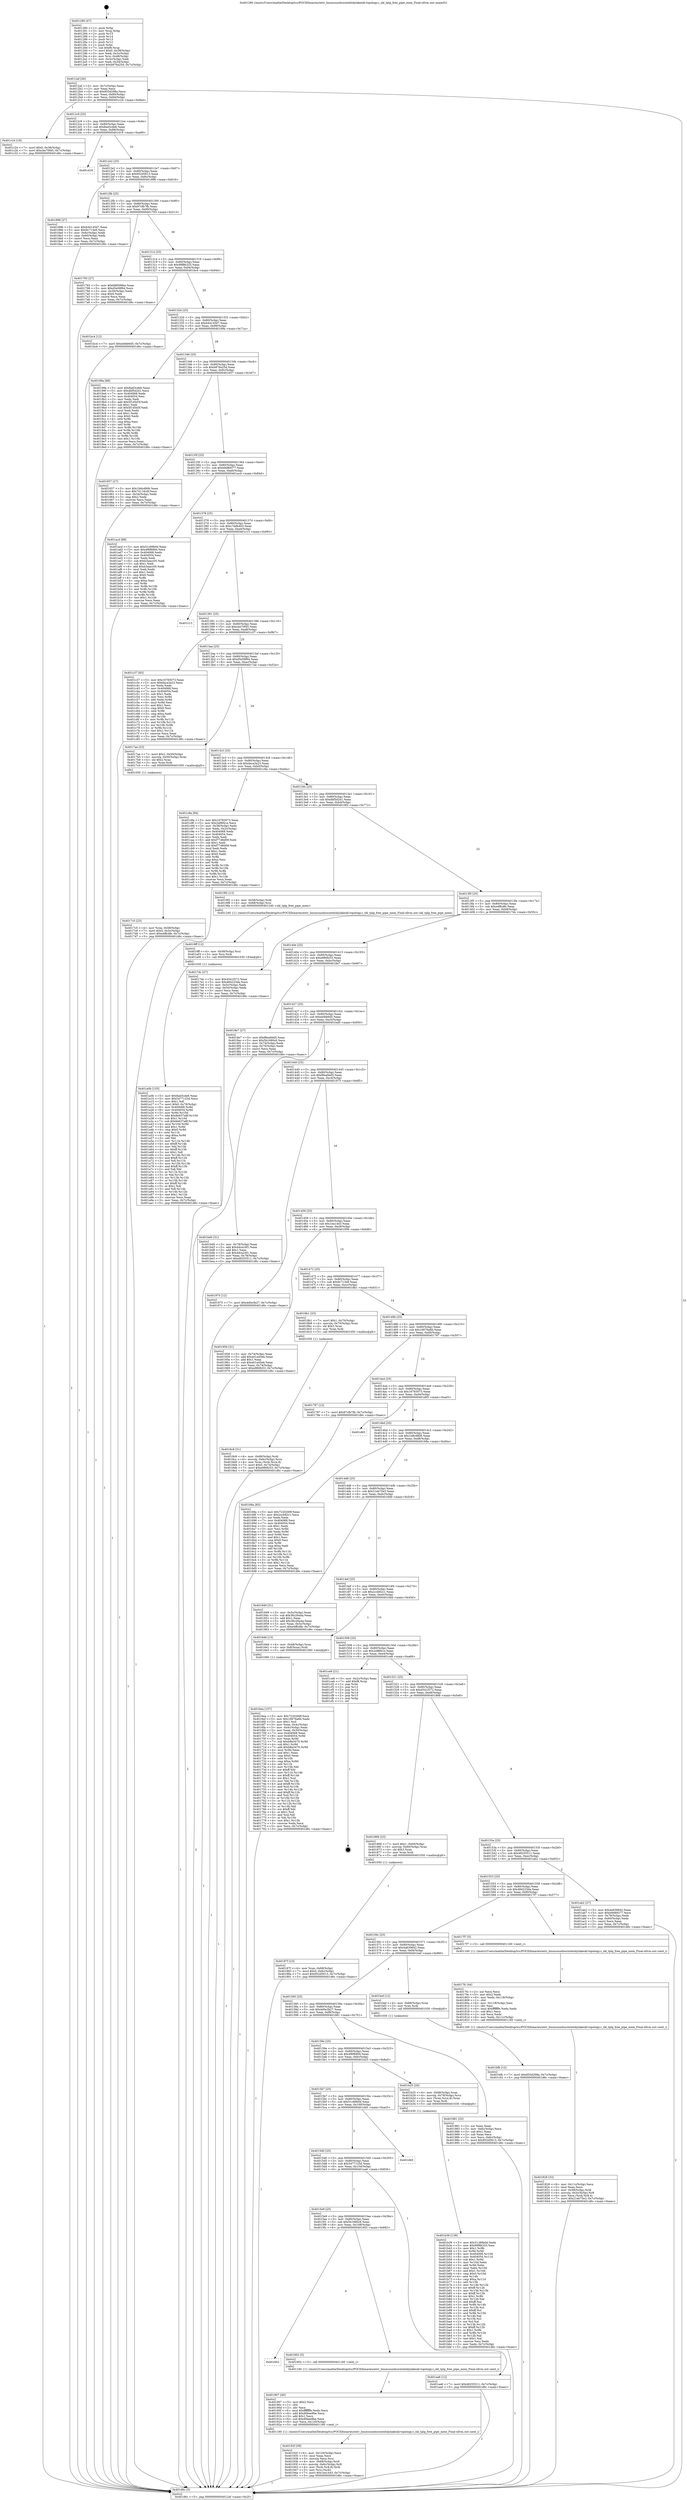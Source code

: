digraph "0x401280" {
  label = "0x401280 (/mnt/c/Users/mathe/Desktop/tcc/POCII/binaries/extr_linuxsoundsocintelskylakeskl-topology.c_skl_tplg_free_pipe_mem_Final-ollvm.out::main(0))"
  labelloc = "t"
  node[shape=record]

  Entry [label="",width=0.3,height=0.3,shape=circle,fillcolor=black,style=filled]
  "0x4012af" [label="{
     0x4012af [26]\l
     | [instrs]\l
     &nbsp;&nbsp;0x4012af \<+3\>: mov -0x7c(%rbp),%eax\l
     &nbsp;&nbsp;0x4012b2 \<+2\>: mov %eax,%ecx\l
     &nbsp;&nbsp;0x4012b4 \<+6\>: sub $0x855d298a,%ecx\l
     &nbsp;&nbsp;0x4012ba \<+3\>: mov %eax,-0x80(%rbp)\l
     &nbsp;&nbsp;0x4012bd \<+6\>: mov %ecx,-0x84(%rbp)\l
     &nbsp;&nbsp;0x4012c3 \<+6\>: je 0000000000401c24 \<main+0x9a4\>\l
  }"]
  "0x401c24" [label="{
     0x401c24 [19]\l
     | [instrs]\l
     &nbsp;&nbsp;0x401c24 \<+7\>: movl $0x0,-0x38(%rbp)\l
     &nbsp;&nbsp;0x401c2b \<+7\>: movl $0xcba70f45,-0x7c(%rbp)\l
     &nbsp;&nbsp;0x401c32 \<+5\>: jmp 0000000000401d6c \<main+0xaec\>\l
  }"]
  "0x4012c9" [label="{
     0x4012c9 [25]\l
     | [instrs]\l
     &nbsp;&nbsp;0x4012c9 \<+5\>: jmp 00000000004012ce \<main+0x4e\>\l
     &nbsp;&nbsp;0x4012ce \<+3\>: mov -0x80(%rbp),%eax\l
     &nbsp;&nbsp;0x4012d1 \<+5\>: sub $0x8ad3cde6,%eax\l
     &nbsp;&nbsp;0x4012d6 \<+6\>: mov %eax,-0x88(%rbp)\l
     &nbsp;&nbsp;0x4012dc \<+6\>: je 0000000000401d19 \<main+0xa99\>\l
  }"]
  Exit [label="",width=0.3,height=0.3,shape=circle,fillcolor=black,style=filled,peripheries=2]
  "0x401d19" [label="{
     0x401d19\l
  }", style=dashed]
  "0x4012e2" [label="{
     0x4012e2 [25]\l
     | [instrs]\l
     &nbsp;&nbsp;0x4012e2 \<+5\>: jmp 00000000004012e7 \<main+0x67\>\l
     &nbsp;&nbsp;0x4012e7 \<+3\>: mov -0x80(%rbp),%eax\l
     &nbsp;&nbsp;0x4012ea \<+5\>: sub $0x952d5613,%eax\l
     &nbsp;&nbsp;0x4012ef \<+6\>: mov %eax,-0x8c(%rbp)\l
     &nbsp;&nbsp;0x4012f5 \<+6\>: je 0000000000401896 \<main+0x616\>\l
  }"]
  "0x401bfb" [label="{
     0x401bfb [12]\l
     | [instrs]\l
     &nbsp;&nbsp;0x401bfb \<+7\>: movl $0x855d298a,-0x7c(%rbp)\l
     &nbsp;&nbsp;0x401c02 \<+5\>: jmp 0000000000401d6c \<main+0xaec\>\l
  }"]
  "0x401896" [label="{
     0x401896 [27]\l
     | [instrs]\l
     &nbsp;&nbsp;0x401896 \<+5\>: mov $0xb44145d7,%eax\l
     &nbsp;&nbsp;0x40189b \<+5\>: mov $0x9c713e9,%ecx\l
     &nbsp;&nbsp;0x4018a0 \<+3\>: mov -0x6c(%rbp),%edx\l
     &nbsp;&nbsp;0x4018a3 \<+3\>: cmp -0x60(%rbp),%edx\l
     &nbsp;&nbsp;0x4018a6 \<+3\>: cmovl %ecx,%eax\l
     &nbsp;&nbsp;0x4018a9 \<+3\>: mov %eax,-0x7c(%rbp)\l
     &nbsp;&nbsp;0x4018ac \<+5\>: jmp 0000000000401d6c \<main+0xaec\>\l
  }"]
  "0x4012fb" [label="{
     0x4012fb [25]\l
     | [instrs]\l
     &nbsp;&nbsp;0x4012fb \<+5\>: jmp 0000000000401300 \<main+0x80\>\l
     &nbsp;&nbsp;0x401300 \<+3\>: mov -0x80(%rbp),%eax\l
     &nbsp;&nbsp;0x401303 \<+5\>: sub $0x97cfb7fb,%eax\l
     &nbsp;&nbsp;0x401308 \<+6\>: mov %eax,-0x90(%rbp)\l
     &nbsp;&nbsp;0x40130e \<+6\>: je 0000000000401793 \<main+0x513\>\l
  }"]
  "0x401b39" [label="{
     0x401b39 [139]\l
     | [instrs]\l
     &nbsp;&nbsp;0x401b39 \<+5\>: mov $0x51c89b0d,%edx\l
     &nbsp;&nbsp;0x401b3e \<+5\>: mov $0x99f8b325,%esi\l
     &nbsp;&nbsp;0x401b43 \<+3\>: mov $0x1,%r8b\l
     &nbsp;&nbsp;0x401b46 \<+3\>: xor %r9d,%r9d\l
     &nbsp;&nbsp;0x401b49 \<+8\>: mov 0x404068,%r10d\l
     &nbsp;&nbsp;0x401b51 \<+8\>: mov 0x404054,%r11d\l
     &nbsp;&nbsp;0x401b59 \<+4\>: sub $0x1,%r9d\l
     &nbsp;&nbsp;0x401b5d \<+3\>: mov %r10d,%ebx\l
     &nbsp;&nbsp;0x401b60 \<+3\>: add %r9d,%ebx\l
     &nbsp;&nbsp;0x401b63 \<+4\>: imul %ebx,%r10d\l
     &nbsp;&nbsp;0x401b67 \<+4\>: and $0x1,%r10d\l
     &nbsp;&nbsp;0x401b6b \<+4\>: cmp $0x0,%r10d\l
     &nbsp;&nbsp;0x401b6f \<+4\>: sete %r14b\l
     &nbsp;&nbsp;0x401b73 \<+4\>: cmp $0xa,%r11d\l
     &nbsp;&nbsp;0x401b77 \<+4\>: setl %r15b\l
     &nbsp;&nbsp;0x401b7b \<+3\>: mov %r14b,%r12b\l
     &nbsp;&nbsp;0x401b7e \<+4\>: xor $0xff,%r12b\l
     &nbsp;&nbsp;0x401b82 \<+3\>: mov %r15b,%r13b\l
     &nbsp;&nbsp;0x401b85 \<+4\>: xor $0xff,%r13b\l
     &nbsp;&nbsp;0x401b89 \<+4\>: xor $0x1,%r8b\l
     &nbsp;&nbsp;0x401b8d \<+3\>: mov %r12b,%al\l
     &nbsp;&nbsp;0x401b90 \<+2\>: and $0xff,%al\l
     &nbsp;&nbsp;0x401b92 \<+3\>: and %r8b,%r14b\l
     &nbsp;&nbsp;0x401b95 \<+3\>: mov %r13b,%cl\l
     &nbsp;&nbsp;0x401b98 \<+3\>: and $0xff,%cl\l
     &nbsp;&nbsp;0x401b9b \<+3\>: and %r8b,%r15b\l
     &nbsp;&nbsp;0x401b9e \<+3\>: or %r14b,%al\l
     &nbsp;&nbsp;0x401ba1 \<+3\>: or %r15b,%cl\l
     &nbsp;&nbsp;0x401ba4 \<+2\>: xor %cl,%al\l
     &nbsp;&nbsp;0x401ba6 \<+3\>: or %r13b,%r12b\l
     &nbsp;&nbsp;0x401ba9 \<+4\>: xor $0xff,%r12b\l
     &nbsp;&nbsp;0x401bad \<+4\>: or $0x1,%r8b\l
     &nbsp;&nbsp;0x401bb1 \<+3\>: and %r8b,%r12b\l
     &nbsp;&nbsp;0x401bb4 \<+3\>: or %r12b,%al\l
     &nbsp;&nbsp;0x401bb7 \<+2\>: test $0x1,%al\l
     &nbsp;&nbsp;0x401bb9 \<+3\>: cmovne %esi,%edx\l
     &nbsp;&nbsp;0x401bbc \<+3\>: mov %edx,-0x7c(%rbp)\l
     &nbsp;&nbsp;0x401bbf \<+5\>: jmp 0000000000401d6c \<main+0xaec\>\l
  }"]
  "0x401793" [label="{
     0x401793 [27]\l
     | [instrs]\l
     &nbsp;&nbsp;0x401793 \<+5\>: mov $0x688599be,%eax\l
     &nbsp;&nbsp;0x401798 \<+5\>: mov $0xd5e58f64,%ecx\l
     &nbsp;&nbsp;0x40179d \<+3\>: mov -0x30(%rbp),%edx\l
     &nbsp;&nbsp;0x4017a0 \<+3\>: cmp $0x0,%edx\l
     &nbsp;&nbsp;0x4017a3 \<+3\>: cmove %ecx,%eax\l
     &nbsp;&nbsp;0x4017a6 \<+3\>: mov %eax,-0x7c(%rbp)\l
     &nbsp;&nbsp;0x4017a9 \<+5\>: jmp 0000000000401d6c \<main+0xaec\>\l
  }"]
  "0x401314" [label="{
     0x401314 [25]\l
     | [instrs]\l
     &nbsp;&nbsp;0x401314 \<+5\>: jmp 0000000000401319 \<main+0x99\>\l
     &nbsp;&nbsp;0x401319 \<+3\>: mov -0x80(%rbp),%eax\l
     &nbsp;&nbsp;0x40131c \<+5\>: sub $0x99f8b325,%eax\l
     &nbsp;&nbsp;0x401321 \<+6\>: mov %eax,-0x94(%rbp)\l
     &nbsp;&nbsp;0x401327 \<+6\>: je 0000000000401bc4 \<main+0x944\>\l
  }"]
  "0x401a0b" [label="{
     0x401a0b [155]\l
     | [instrs]\l
     &nbsp;&nbsp;0x401a0b \<+5\>: mov $0x8ad3cde6,%eax\l
     &nbsp;&nbsp;0x401a10 \<+5\>: mov $0x5477125d,%ecx\l
     &nbsp;&nbsp;0x401a15 \<+2\>: mov $0x1,%dl\l
     &nbsp;&nbsp;0x401a17 \<+7\>: movl $0x0,-0x78(%rbp)\l
     &nbsp;&nbsp;0x401a1e \<+8\>: mov 0x404068,%r8d\l
     &nbsp;&nbsp;0x401a26 \<+8\>: mov 0x404054,%r9d\l
     &nbsp;&nbsp;0x401a2e \<+3\>: mov %r8d,%r10d\l
     &nbsp;&nbsp;0x401a31 \<+7\>: add $0x8e637a8f,%r10d\l
     &nbsp;&nbsp;0x401a38 \<+4\>: sub $0x1,%r10d\l
     &nbsp;&nbsp;0x401a3c \<+7\>: sub $0x8e637a8f,%r10d\l
     &nbsp;&nbsp;0x401a43 \<+4\>: imul %r10d,%r8d\l
     &nbsp;&nbsp;0x401a47 \<+4\>: and $0x1,%r8d\l
     &nbsp;&nbsp;0x401a4b \<+4\>: cmp $0x0,%r8d\l
     &nbsp;&nbsp;0x401a4f \<+4\>: sete %r11b\l
     &nbsp;&nbsp;0x401a53 \<+4\>: cmp $0xa,%r9d\l
     &nbsp;&nbsp;0x401a57 \<+3\>: setl %bl\l
     &nbsp;&nbsp;0x401a5a \<+3\>: mov %r11b,%r14b\l
     &nbsp;&nbsp;0x401a5d \<+4\>: xor $0xff,%r14b\l
     &nbsp;&nbsp;0x401a61 \<+3\>: mov %bl,%r15b\l
     &nbsp;&nbsp;0x401a64 \<+4\>: xor $0xff,%r15b\l
     &nbsp;&nbsp;0x401a68 \<+3\>: xor $0x1,%dl\l
     &nbsp;&nbsp;0x401a6b \<+3\>: mov %r14b,%r12b\l
     &nbsp;&nbsp;0x401a6e \<+4\>: and $0xff,%r12b\l
     &nbsp;&nbsp;0x401a72 \<+3\>: and %dl,%r11b\l
     &nbsp;&nbsp;0x401a75 \<+3\>: mov %r15b,%r13b\l
     &nbsp;&nbsp;0x401a78 \<+4\>: and $0xff,%r13b\l
     &nbsp;&nbsp;0x401a7c \<+2\>: and %dl,%bl\l
     &nbsp;&nbsp;0x401a7e \<+3\>: or %r11b,%r12b\l
     &nbsp;&nbsp;0x401a81 \<+3\>: or %bl,%r13b\l
     &nbsp;&nbsp;0x401a84 \<+3\>: xor %r13b,%r12b\l
     &nbsp;&nbsp;0x401a87 \<+3\>: or %r15b,%r14b\l
     &nbsp;&nbsp;0x401a8a \<+4\>: xor $0xff,%r14b\l
     &nbsp;&nbsp;0x401a8e \<+3\>: or $0x1,%dl\l
     &nbsp;&nbsp;0x401a91 \<+3\>: and %dl,%r14b\l
     &nbsp;&nbsp;0x401a94 \<+3\>: or %r14b,%r12b\l
     &nbsp;&nbsp;0x401a97 \<+4\>: test $0x1,%r12b\l
     &nbsp;&nbsp;0x401a9b \<+3\>: cmovne %ecx,%eax\l
     &nbsp;&nbsp;0x401a9e \<+3\>: mov %eax,-0x7c(%rbp)\l
     &nbsp;&nbsp;0x401aa1 \<+5\>: jmp 0000000000401d6c \<main+0xaec\>\l
  }"]
  "0x401bc4" [label="{
     0x401bc4 [12]\l
     | [instrs]\l
     &nbsp;&nbsp;0x401bc4 \<+7\>: movl $0xed4fe6d5,-0x7c(%rbp)\l
     &nbsp;&nbsp;0x401bcb \<+5\>: jmp 0000000000401d6c \<main+0xaec\>\l
  }"]
  "0x40132d" [label="{
     0x40132d [25]\l
     | [instrs]\l
     &nbsp;&nbsp;0x40132d \<+5\>: jmp 0000000000401332 \<main+0xb2\>\l
     &nbsp;&nbsp;0x401332 \<+3\>: mov -0x80(%rbp),%eax\l
     &nbsp;&nbsp;0x401335 \<+5\>: sub $0xb44145d7,%eax\l
     &nbsp;&nbsp;0x40133a \<+6\>: mov %eax,-0x98(%rbp)\l
     &nbsp;&nbsp;0x401340 \<+6\>: je 000000000040199a \<main+0x71a\>\l
  }"]
  "0x4019ff" [label="{
     0x4019ff [12]\l
     | [instrs]\l
     &nbsp;&nbsp;0x4019ff \<+4\>: mov -0x58(%rbp),%rsi\l
     &nbsp;&nbsp;0x401a03 \<+3\>: mov %rsi,%rdi\l
     &nbsp;&nbsp;0x401a06 \<+5\>: call 0000000000401030 \<free@plt\>\l
     | [calls]\l
     &nbsp;&nbsp;0x401030 \{1\} (unknown)\l
  }"]
  "0x40199a" [label="{
     0x40199a [88]\l
     | [instrs]\l
     &nbsp;&nbsp;0x40199a \<+5\>: mov $0x8ad3cde6,%eax\l
     &nbsp;&nbsp;0x40199f \<+5\>: mov $0xdbf5d2d1,%ecx\l
     &nbsp;&nbsp;0x4019a4 \<+7\>: mov 0x404068,%edx\l
     &nbsp;&nbsp;0x4019ab \<+7\>: mov 0x404054,%esi\l
     &nbsp;&nbsp;0x4019b2 \<+2\>: mov %edx,%edi\l
     &nbsp;&nbsp;0x4019b4 \<+6\>: add $0x5f1d5d3f,%edi\l
     &nbsp;&nbsp;0x4019ba \<+3\>: sub $0x1,%edi\l
     &nbsp;&nbsp;0x4019bd \<+6\>: sub $0x5f1d5d3f,%edi\l
     &nbsp;&nbsp;0x4019c3 \<+3\>: imul %edi,%edx\l
     &nbsp;&nbsp;0x4019c6 \<+3\>: and $0x1,%edx\l
     &nbsp;&nbsp;0x4019c9 \<+3\>: cmp $0x0,%edx\l
     &nbsp;&nbsp;0x4019cc \<+4\>: sete %r8b\l
     &nbsp;&nbsp;0x4019d0 \<+3\>: cmp $0xa,%esi\l
     &nbsp;&nbsp;0x4019d3 \<+4\>: setl %r9b\l
     &nbsp;&nbsp;0x4019d7 \<+3\>: mov %r8b,%r10b\l
     &nbsp;&nbsp;0x4019da \<+3\>: and %r9b,%r10b\l
     &nbsp;&nbsp;0x4019dd \<+3\>: xor %r9b,%r8b\l
     &nbsp;&nbsp;0x4019e0 \<+3\>: or %r8b,%r10b\l
     &nbsp;&nbsp;0x4019e3 \<+4\>: test $0x1,%r10b\l
     &nbsp;&nbsp;0x4019e7 \<+3\>: cmovne %ecx,%eax\l
     &nbsp;&nbsp;0x4019ea \<+3\>: mov %eax,-0x7c(%rbp)\l
     &nbsp;&nbsp;0x4019ed \<+5\>: jmp 0000000000401d6c \<main+0xaec\>\l
  }"]
  "0x401346" [label="{
     0x401346 [25]\l
     | [instrs]\l
     &nbsp;&nbsp;0x401346 \<+5\>: jmp 000000000040134b \<main+0xcb\>\l
     &nbsp;&nbsp;0x40134b \<+3\>: mov -0x80(%rbp),%eax\l
     &nbsp;&nbsp;0x40134e \<+5\>: sub $0xb876a25d,%eax\l
     &nbsp;&nbsp;0x401353 \<+6\>: mov %eax,-0x9c(%rbp)\l
     &nbsp;&nbsp;0x401359 \<+6\>: je 0000000000401657 \<main+0x3d7\>\l
  }"]
  "0x40192f" [label="{
     0x40192f [39]\l
     | [instrs]\l
     &nbsp;&nbsp;0x40192f \<+6\>: mov -0x120(%rbp),%ecx\l
     &nbsp;&nbsp;0x401935 \<+3\>: imul %eax,%ecx\l
     &nbsp;&nbsp;0x401938 \<+3\>: movslq %ecx,%rsi\l
     &nbsp;&nbsp;0x40193b \<+4\>: mov -0x68(%rbp),%rdi\l
     &nbsp;&nbsp;0x40193f \<+4\>: movslq -0x6c(%rbp),%r8\l
     &nbsp;&nbsp;0x401943 \<+4\>: mov (%rdi,%r8,8),%rdi\l
     &nbsp;&nbsp;0x401947 \<+3\>: mov %rsi,(%rdi)\l
     &nbsp;&nbsp;0x40194a \<+7\>: movl $0x1ea1443,-0x7c(%rbp)\l
     &nbsp;&nbsp;0x401951 \<+5\>: jmp 0000000000401d6c \<main+0xaec\>\l
  }"]
  "0x401657" [label="{
     0x401657 [27]\l
     | [instrs]\l
     &nbsp;&nbsp;0x401657 \<+5\>: mov $0x1b8cd806,%eax\l
     &nbsp;&nbsp;0x40165c \<+5\>: mov $0x74116c0f,%ecx\l
     &nbsp;&nbsp;0x401661 \<+3\>: mov -0x34(%rbp),%edx\l
     &nbsp;&nbsp;0x401664 \<+3\>: cmp $0x2,%edx\l
     &nbsp;&nbsp;0x401667 \<+3\>: cmovne %ecx,%eax\l
     &nbsp;&nbsp;0x40166a \<+3\>: mov %eax,-0x7c(%rbp)\l
     &nbsp;&nbsp;0x40166d \<+5\>: jmp 0000000000401d6c \<main+0xaec\>\l
  }"]
  "0x40135f" [label="{
     0x40135f [25]\l
     | [instrs]\l
     &nbsp;&nbsp;0x40135f \<+5\>: jmp 0000000000401364 \<main+0xe4\>\l
     &nbsp;&nbsp;0x401364 \<+3\>: mov -0x80(%rbp),%eax\l
     &nbsp;&nbsp;0x401367 \<+5\>: sub $0xb9d89377,%eax\l
     &nbsp;&nbsp;0x40136c \<+6\>: mov %eax,-0xa0(%rbp)\l
     &nbsp;&nbsp;0x401372 \<+6\>: je 0000000000401acd \<main+0x84d\>\l
  }"]
  "0x401d6c" [label="{
     0x401d6c [5]\l
     | [instrs]\l
     &nbsp;&nbsp;0x401d6c \<+5\>: jmp 00000000004012af \<main+0x2f\>\l
  }"]
  "0x401280" [label="{
     0x401280 [47]\l
     | [instrs]\l
     &nbsp;&nbsp;0x401280 \<+1\>: push %rbp\l
     &nbsp;&nbsp;0x401281 \<+3\>: mov %rsp,%rbp\l
     &nbsp;&nbsp;0x401284 \<+2\>: push %r15\l
     &nbsp;&nbsp;0x401286 \<+2\>: push %r14\l
     &nbsp;&nbsp;0x401288 \<+2\>: push %r13\l
     &nbsp;&nbsp;0x40128a \<+2\>: push %r12\l
     &nbsp;&nbsp;0x40128c \<+1\>: push %rbx\l
     &nbsp;&nbsp;0x40128d \<+7\>: sub $0xf8,%rsp\l
     &nbsp;&nbsp;0x401294 \<+7\>: movl $0x0,-0x38(%rbp)\l
     &nbsp;&nbsp;0x40129b \<+3\>: mov %edi,-0x3c(%rbp)\l
     &nbsp;&nbsp;0x40129e \<+4\>: mov %rsi,-0x48(%rbp)\l
     &nbsp;&nbsp;0x4012a2 \<+3\>: mov -0x3c(%rbp),%edi\l
     &nbsp;&nbsp;0x4012a5 \<+3\>: mov %edi,-0x34(%rbp)\l
     &nbsp;&nbsp;0x4012a8 \<+7\>: movl $0xb876a25d,-0x7c(%rbp)\l
  }"]
  "0x401907" [label="{
     0x401907 [40]\l
     | [instrs]\l
     &nbsp;&nbsp;0x401907 \<+5\>: mov $0x2,%ecx\l
     &nbsp;&nbsp;0x40190c \<+1\>: cltd\l
     &nbsp;&nbsp;0x40190d \<+2\>: idiv %ecx\l
     &nbsp;&nbsp;0x40190f \<+6\>: imul $0xfffffffe,%edx,%ecx\l
     &nbsp;&nbsp;0x401915 \<+6\>: add $0xd0bee9be,%ecx\l
     &nbsp;&nbsp;0x40191b \<+3\>: add $0x1,%ecx\l
     &nbsp;&nbsp;0x40191e \<+6\>: sub $0xd0bee9be,%ecx\l
     &nbsp;&nbsp;0x401924 \<+6\>: mov %ecx,-0x120(%rbp)\l
     &nbsp;&nbsp;0x40192a \<+5\>: call 0000000000401160 \<next_i\>\l
     | [calls]\l
     &nbsp;&nbsp;0x401160 \{1\} (/mnt/c/Users/mathe/Desktop/tcc/POCII/binaries/extr_linuxsoundsocintelskylakeskl-topology.c_skl_tplg_free_pipe_mem_Final-ollvm.out::next_i)\l
  }"]
  "0x401acd" [label="{
     0x401acd [88]\l
     | [instrs]\l
     &nbsp;&nbsp;0x401acd \<+5\>: mov $0x51c89b0d,%eax\l
     &nbsp;&nbsp;0x401ad2 \<+5\>: mov $0x4f6f6894,%ecx\l
     &nbsp;&nbsp;0x401ad7 \<+7\>: mov 0x404068,%edx\l
     &nbsp;&nbsp;0x401ade \<+7\>: mov 0x404054,%esi\l
     &nbsp;&nbsp;0x401ae5 \<+2\>: mov %edx,%edi\l
     &nbsp;&nbsp;0x401ae7 \<+6\>: sub $0xb3aacc05,%edi\l
     &nbsp;&nbsp;0x401aed \<+3\>: sub $0x1,%edi\l
     &nbsp;&nbsp;0x401af0 \<+6\>: add $0xb3aacc05,%edi\l
     &nbsp;&nbsp;0x401af6 \<+3\>: imul %edi,%edx\l
     &nbsp;&nbsp;0x401af9 \<+3\>: and $0x1,%edx\l
     &nbsp;&nbsp;0x401afc \<+3\>: cmp $0x0,%edx\l
     &nbsp;&nbsp;0x401aff \<+4\>: sete %r8b\l
     &nbsp;&nbsp;0x401b03 \<+3\>: cmp $0xa,%esi\l
     &nbsp;&nbsp;0x401b06 \<+4\>: setl %r9b\l
     &nbsp;&nbsp;0x401b0a \<+3\>: mov %r8b,%r10b\l
     &nbsp;&nbsp;0x401b0d \<+3\>: and %r9b,%r10b\l
     &nbsp;&nbsp;0x401b10 \<+3\>: xor %r9b,%r8b\l
     &nbsp;&nbsp;0x401b13 \<+3\>: or %r8b,%r10b\l
     &nbsp;&nbsp;0x401b16 \<+4\>: test $0x1,%r10b\l
     &nbsp;&nbsp;0x401b1a \<+3\>: cmovne %ecx,%eax\l
     &nbsp;&nbsp;0x401b1d \<+3\>: mov %eax,-0x7c(%rbp)\l
     &nbsp;&nbsp;0x401b20 \<+5\>: jmp 0000000000401d6c \<main+0xaec\>\l
  }"]
  "0x401378" [label="{
     0x401378 [25]\l
     | [instrs]\l
     &nbsp;&nbsp;0x401378 \<+5\>: jmp 000000000040137d \<main+0xfd\>\l
     &nbsp;&nbsp;0x40137d \<+3\>: mov -0x80(%rbp),%eax\l
     &nbsp;&nbsp;0x401380 \<+5\>: sub $0xc7ddb403,%eax\l
     &nbsp;&nbsp;0x401385 \<+6\>: mov %eax,-0xa4(%rbp)\l
     &nbsp;&nbsp;0x40138b \<+6\>: je 0000000000401c13 \<main+0x993\>\l
  }"]
  "0x401602" [label="{
     0x401602\l
  }", style=dashed]
  "0x401c13" [label="{
     0x401c13\l
  }", style=dashed]
  "0x401391" [label="{
     0x401391 [25]\l
     | [instrs]\l
     &nbsp;&nbsp;0x401391 \<+5\>: jmp 0000000000401396 \<main+0x116\>\l
     &nbsp;&nbsp;0x401396 \<+3\>: mov -0x80(%rbp),%eax\l
     &nbsp;&nbsp;0x401399 \<+5\>: sub $0xcba70f45,%eax\l
     &nbsp;&nbsp;0x40139e \<+6\>: mov %eax,-0xa8(%rbp)\l
     &nbsp;&nbsp;0x4013a4 \<+6\>: je 0000000000401c37 \<main+0x9b7\>\l
  }"]
  "0x401902" [label="{
     0x401902 [5]\l
     | [instrs]\l
     &nbsp;&nbsp;0x401902 \<+5\>: call 0000000000401160 \<next_i\>\l
     | [calls]\l
     &nbsp;&nbsp;0x401160 \{1\} (/mnt/c/Users/mathe/Desktop/tcc/POCII/binaries/extr_linuxsoundsocintelskylakeskl-topology.c_skl_tplg_free_pipe_mem_Final-ollvm.out::next_i)\l
  }"]
  "0x401c37" [label="{
     0x401c37 [83]\l
     | [instrs]\l
     &nbsp;&nbsp;0x401c37 \<+5\>: mov $0x16783073,%eax\l
     &nbsp;&nbsp;0x401c3c \<+5\>: mov $0xdaca3a23,%ecx\l
     &nbsp;&nbsp;0x401c41 \<+2\>: xor %edx,%edx\l
     &nbsp;&nbsp;0x401c43 \<+7\>: mov 0x404068,%esi\l
     &nbsp;&nbsp;0x401c4a \<+7\>: mov 0x404054,%edi\l
     &nbsp;&nbsp;0x401c51 \<+3\>: sub $0x1,%edx\l
     &nbsp;&nbsp;0x401c54 \<+3\>: mov %esi,%r8d\l
     &nbsp;&nbsp;0x401c57 \<+3\>: add %edx,%r8d\l
     &nbsp;&nbsp;0x401c5a \<+4\>: imul %r8d,%esi\l
     &nbsp;&nbsp;0x401c5e \<+3\>: and $0x1,%esi\l
     &nbsp;&nbsp;0x401c61 \<+3\>: cmp $0x0,%esi\l
     &nbsp;&nbsp;0x401c64 \<+4\>: sete %r9b\l
     &nbsp;&nbsp;0x401c68 \<+3\>: cmp $0xa,%edi\l
     &nbsp;&nbsp;0x401c6b \<+4\>: setl %r10b\l
     &nbsp;&nbsp;0x401c6f \<+3\>: mov %r9b,%r11b\l
     &nbsp;&nbsp;0x401c72 \<+3\>: and %r10b,%r11b\l
     &nbsp;&nbsp;0x401c75 \<+3\>: xor %r10b,%r9b\l
     &nbsp;&nbsp;0x401c78 \<+3\>: or %r9b,%r11b\l
     &nbsp;&nbsp;0x401c7b \<+4\>: test $0x1,%r11b\l
     &nbsp;&nbsp;0x401c7f \<+3\>: cmovne %ecx,%eax\l
     &nbsp;&nbsp;0x401c82 \<+3\>: mov %eax,-0x7c(%rbp)\l
     &nbsp;&nbsp;0x401c85 \<+5\>: jmp 0000000000401d6c \<main+0xaec\>\l
  }"]
  "0x4013aa" [label="{
     0x4013aa [25]\l
     | [instrs]\l
     &nbsp;&nbsp;0x4013aa \<+5\>: jmp 00000000004013af \<main+0x12f\>\l
     &nbsp;&nbsp;0x4013af \<+3\>: mov -0x80(%rbp),%eax\l
     &nbsp;&nbsp;0x4013b2 \<+5\>: sub $0xd5e58f64,%eax\l
     &nbsp;&nbsp;0x4013b7 \<+6\>: mov %eax,-0xac(%rbp)\l
     &nbsp;&nbsp;0x4013bd \<+6\>: je 00000000004017ae \<main+0x52e\>\l
  }"]
  "0x4015e9" [label="{
     0x4015e9 [25]\l
     | [instrs]\l
     &nbsp;&nbsp;0x4015e9 \<+5\>: jmp 00000000004015ee \<main+0x36e\>\l
     &nbsp;&nbsp;0x4015ee \<+3\>: mov -0x80(%rbp),%eax\l
     &nbsp;&nbsp;0x4015f1 \<+5\>: sub $0x5b1680c6,%eax\l
     &nbsp;&nbsp;0x4015f6 \<+6\>: mov %eax,-0x108(%rbp)\l
     &nbsp;&nbsp;0x4015fc \<+6\>: je 0000000000401902 \<main+0x682\>\l
  }"]
  "0x4017ae" [label="{
     0x4017ae [23]\l
     | [instrs]\l
     &nbsp;&nbsp;0x4017ae \<+7\>: movl $0x1,-0x50(%rbp)\l
     &nbsp;&nbsp;0x4017b5 \<+4\>: movslq -0x50(%rbp),%rax\l
     &nbsp;&nbsp;0x4017b9 \<+4\>: shl $0x2,%rax\l
     &nbsp;&nbsp;0x4017bd \<+3\>: mov %rax,%rdi\l
     &nbsp;&nbsp;0x4017c0 \<+5\>: call 0000000000401050 \<malloc@plt\>\l
     | [calls]\l
     &nbsp;&nbsp;0x401050 \{1\} (unknown)\l
  }"]
  "0x4013c3" [label="{
     0x4013c3 [25]\l
     | [instrs]\l
     &nbsp;&nbsp;0x4013c3 \<+5\>: jmp 00000000004013c8 \<main+0x148\>\l
     &nbsp;&nbsp;0x4013c8 \<+3\>: mov -0x80(%rbp),%eax\l
     &nbsp;&nbsp;0x4013cb \<+5\>: sub $0xdaca3a23,%eax\l
     &nbsp;&nbsp;0x4013d0 \<+6\>: mov %eax,-0xb0(%rbp)\l
     &nbsp;&nbsp;0x4013d6 \<+6\>: je 0000000000401c8a \<main+0xa0a\>\l
  }"]
  "0x401aa6" [label="{
     0x401aa6 [12]\l
     | [instrs]\l
     &nbsp;&nbsp;0x401aa6 \<+7\>: movl $0x48255511,-0x7c(%rbp)\l
     &nbsp;&nbsp;0x401aad \<+5\>: jmp 0000000000401d6c \<main+0xaec\>\l
  }"]
  "0x401c8a" [label="{
     0x401c8a [94]\l
     | [instrs]\l
     &nbsp;&nbsp;0x401c8a \<+5\>: mov $0x16783073,%eax\l
     &nbsp;&nbsp;0x401c8f \<+5\>: mov $0x2ef8f41e,%ecx\l
     &nbsp;&nbsp;0x401c94 \<+3\>: mov -0x38(%rbp),%edx\l
     &nbsp;&nbsp;0x401c97 \<+3\>: mov %edx,-0x2c(%rbp)\l
     &nbsp;&nbsp;0x401c9a \<+7\>: mov 0x404068,%edx\l
     &nbsp;&nbsp;0x401ca1 \<+7\>: mov 0x404054,%esi\l
     &nbsp;&nbsp;0x401ca8 \<+2\>: mov %edx,%edi\l
     &nbsp;&nbsp;0x401caa \<+6\>: add $0xf77d6d09,%edi\l
     &nbsp;&nbsp;0x401cb0 \<+3\>: sub $0x1,%edi\l
     &nbsp;&nbsp;0x401cb3 \<+6\>: sub $0xf77d6d09,%edi\l
     &nbsp;&nbsp;0x401cb9 \<+3\>: imul %edi,%edx\l
     &nbsp;&nbsp;0x401cbc \<+3\>: and $0x1,%edx\l
     &nbsp;&nbsp;0x401cbf \<+3\>: cmp $0x0,%edx\l
     &nbsp;&nbsp;0x401cc2 \<+4\>: sete %r8b\l
     &nbsp;&nbsp;0x401cc6 \<+3\>: cmp $0xa,%esi\l
     &nbsp;&nbsp;0x401cc9 \<+4\>: setl %r9b\l
     &nbsp;&nbsp;0x401ccd \<+3\>: mov %r8b,%r10b\l
     &nbsp;&nbsp;0x401cd0 \<+3\>: and %r9b,%r10b\l
     &nbsp;&nbsp;0x401cd3 \<+3\>: xor %r9b,%r8b\l
     &nbsp;&nbsp;0x401cd6 \<+3\>: or %r8b,%r10b\l
     &nbsp;&nbsp;0x401cd9 \<+4\>: test $0x1,%r10b\l
     &nbsp;&nbsp;0x401cdd \<+3\>: cmovne %ecx,%eax\l
     &nbsp;&nbsp;0x401ce0 \<+3\>: mov %eax,-0x7c(%rbp)\l
     &nbsp;&nbsp;0x401ce3 \<+5\>: jmp 0000000000401d6c \<main+0xaec\>\l
  }"]
  "0x4013dc" [label="{
     0x4013dc [25]\l
     | [instrs]\l
     &nbsp;&nbsp;0x4013dc \<+5\>: jmp 00000000004013e1 \<main+0x161\>\l
     &nbsp;&nbsp;0x4013e1 \<+3\>: mov -0x80(%rbp),%eax\l
     &nbsp;&nbsp;0x4013e4 \<+5\>: sub $0xdbf5d2d1,%eax\l
     &nbsp;&nbsp;0x4013e9 \<+6\>: mov %eax,-0xb4(%rbp)\l
     &nbsp;&nbsp;0x4013ef \<+6\>: je 00000000004019f2 \<main+0x772\>\l
  }"]
  "0x4015d0" [label="{
     0x4015d0 [25]\l
     | [instrs]\l
     &nbsp;&nbsp;0x4015d0 \<+5\>: jmp 00000000004015d5 \<main+0x355\>\l
     &nbsp;&nbsp;0x4015d5 \<+3\>: mov -0x80(%rbp),%eax\l
     &nbsp;&nbsp;0x4015d8 \<+5\>: sub $0x5477125d,%eax\l
     &nbsp;&nbsp;0x4015dd \<+6\>: mov %eax,-0x104(%rbp)\l
     &nbsp;&nbsp;0x4015e3 \<+6\>: je 0000000000401aa6 \<main+0x826\>\l
  }"]
  "0x4019f2" [label="{
     0x4019f2 [13]\l
     | [instrs]\l
     &nbsp;&nbsp;0x4019f2 \<+4\>: mov -0x58(%rbp),%rdi\l
     &nbsp;&nbsp;0x4019f6 \<+4\>: mov -0x68(%rbp),%rsi\l
     &nbsp;&nbsp;0x4019fa \<+5\>: call 0000000000401240 \<skl_tplg_free_pipe_mem\>\l
     | [calls]\l
     &nbsp;&nbsp;0x401240 \{1\} (/mnt/c/Users/mathe/Desktop/tcc/POCII/binaries/extr_linuxsoundsocintelskylakeskl-topology.c_skl_tplg_free_pipe_mem_Final-ollvm.out::skl_tplg_free_pipe_mem)\l
  }"]
  "0x4013f5" [label="{
     0x4013f5 [25]\l
     | [instrs]\l
     &nbsp;&nbsp;0x4013f5 \<+5\>: jmp 00000000004013fa \<main+0x17a\>\l
     &nbsp;&nbsp;0x4013fa \<+3\>: mov -0x80(%rbp),%eax\l
     &nbsp;&nbsp;0x4013fd \<+5\>: sub $0xe4ffcdfe,%eax\l
     &nbsp;&nbsp;0x401402 \<+6\>: mov %eax,-0xb8(%rbp)\l
     &nbsp;&nbsp;0x401408 \<+6\>: je 00000000004017dc \<main+0x55c\>\l
  }"]
  "0x401d45" [label="{
     0x401d45\l
  }", style=dashed]
  "0x4017dc" [label="{
     0x4017dc [27]\l
     | [instrs]\l
     &nbsp;&nbsp;0x4017dc \<+5\>: mov $0x4541f272,%eax\l
     &nbsp;&nbsp;0x4017e1 \<+5\>: mov $0x484223da,%ecx\l
     &nbsp;&nbsp;0x4017e6 \<+3\>: mov -0x5c(%rbp),%edx\l
     &nbsp;&nbsp;0x4017e9 \<+3\>: cmp -0x50(%rbp),%edx\l
     &nbsp;&nbsp;0x4017ec \<+3\>: cmovl %ecx,%eax\l
     &nbsp;&nbsp;0x4017ef \<+3\>: mov %eax,-0x7c(%rbp)\l
     &nbsp;&nbsp;0x4017f2 \<+5\>: jmp 0000000000401d6c \<main+0xaec\>\l
  }"]
  "0x40140e" [label="{
     0x40140e [25]\l
     | [instrs]\l
     &nbsp;&nbsp;0x40140e \<+5\>: jmp 0000000000401413 \<main+0x193\>\l
     &nbsp;&nbsp;0x401413 \<+3\>: mov -0x80(%rbp),%eax\l
     &nbsp;&nbsp;0x401416 \<+5\>: sub $0xe980fc53,%eax\l
     &nbsp;&nbsp;0x40141b \<+6\>: mov %eax,-0xbc(%rbp)\l
     &nbsp;&nbsp;0x401421 \<+6\>: je 00000000004018e7 \<main+0x667\>\l
  }"]
  "0x4015b7" [label="{
     0x4015b7 [25]\l
     | [instrs]\l
     &nbsp;&nbsp;0x4015b7 \<+5\>: jmp 00000000004015bc \<main+0x33c\>\l
     &nbsp;&nbsp;0x4015bc \<+3\>: mov -0x80(%rbp),%eax\l
     &nbsp;&nbsp;0x4015bf \<+5\>: sub $0x51c89b0d,%eax\l
     &nbsp;&nbsp;0x4015c4 \<+6\>: mov %eax,-0x100(%rbp)\l
     &nbsp;&nbsp;0x4015ca \<+6\>: je 0000000000401d45 \<main+0xac5\>\l
  }"]
  "0x4018e7" [label="{
     0x4018e7 [27]\l
     | [instrs]\l
     &nbsp;&nbsp;0x4018e7 \<+5\>: mov $0xf8ea9dd5,%eax\l
     &nbsp;&nbsp;0x4018ec \<+5\>: mov $0x5b1680c6,%ecx\l
     &nbsp;&nbsp;0x4018f1 \<+3\>: mov -0x74(%rbp),%edx\l
     &nbsp;&nbsp;0x4018f4 \<+3\>: cmp -0x70(%rbp),%edx\l
     &nbsp;&nbsp;0x4018f7 \<+3\>: cmovl %ecx,%eax\l
     &nbsp;&nbsp;0x4018fa \<+3\>: mov %eax,-0x7c(%rbp)\l
     &nbsp;&nbsp;0x4018fd \<+5\>: jmp 0000000000401d6c \<main+0xaec\>\l
  }"]
  "0x401427" [label="{
     0x401427 [25]\l
     | [instrs]\l
     &nbsp;&nbsp;0x401427 \<+5\>: jmp 000000000040142c \<main+0x1ac\>\l
     &nbsp;&nbsp;0x40142c \<+3\>: mov -0x80(%rbp),%eax\l
     &nbsp;&nbsp;0x40142f \<+5\>: sub $0xed4fe6d5,%eax\l
     &nbsp;&nbsp;0x401434 \<+6\>: mov %eax,-0xc0(%rbp)\l
     &nbsp;&nbsp;0x40143a \<+6\>: je 0000000000401bd0 \<main+0x950\>\l
  }"]
  "0x401b25" [label="{
     0x401b25 [20]\l
     | [instrs]\l
     &nbsp;&nbsp;0x401b25 \<+4\>: mov -0x68(%rbp),%rax\l
     &nbsp;&nbsp;0x401b29 \<+4\>: movslq -0x78(%rbp),%rcx\l
     &nbsp;&nbsp;0x401b2d \<+4\>: mov (%rax,%rcx,8),%rax\l
     &nbsp;&nbsp;0x401b31 \<+3\>: mov %rax,%rdi\l
     &nbsp;&nbsp;0x401b34 \<+5\>: call 0000000000401030 \<free@plt\>\l
     | [calls]\l
     &nbsp;&nbsp;0x401030 \{1\} (unknown)\l
  }"]
  "0x401bd0" [label="{
     0x401bd0 [31]\l
     | [instrs]\l
     &nbsp;&nbsp;0x401bd0 \<+3\>: mov -0x78(%rbp),%eax\l
     &nbsp;&nbsp;0x401bd3 \<+5\>: add $0x4dca24f1,%eax\l
     &nbsp;&nbsp;0x401bd8 \<+3\>: add $0x1,%eax\l
     &nbsp;&nbsp;0x401bdb \<+5\>: sub $0x4dca24f1,%eax\l
     &nbsp;&nbsp;0x401be0 \<+3\>: mov %eax,-0x78(%rbp)\l
     &nbsp;&nbsp;0x401be3 \<+7\>: movl $0x48255511,-0x7c(%rbp)\l
     &nbsp;&nbsp;0x401bea \<+5\>: jmp 0000000000401d6c \<main+0xaec\>\l
  }"]
  "0x401440" [label="{
     0x401440 [25]\l
     | [instrs]\l
     &nbsp;&nbsp;0x401440 \<+5\>: jmp 0000000000401445 \<main+0x1c5\>\l
     &nbsp;&nbsp;0x401445 \<+3\>: mov -0x80(%rbp),%eax\l
     &nbsp;&nbsp;0x401448 \<+5\>: sub $0xf8ea9dd5,%eax\l
     &nbsp;&nbsp;0x40144d \<+6\>: mov %eax,-0xc4(%rbp)\l
     &nbsp;&nbsp;0x401453 \<+6\>: je 0000000000401975 \<main+0x6f5\>\l
  }"]
  "0x40159e" [label="{
     0x40159e [25]\l
     | [instrs]\l
     &nbsp;&nbsp;0x40159e \<+5\>: jmp 00000000004015a3 \<main+0x323\>\l
     &nbsp;&nbsp;0x4015a3 \<+3\>: mov -0x80(%rbp),%eax\l
     &nbsp;&nbsp;0x4015a6 \<+5\>: sub $0x4f6f6894,%eax\l
     &nbsp;&nbsp;0x4015ab \<+6\>: mov %eax,-0xfc(%rbp)\l
     &nbsp;&nbsp;0x4015b1 \<+6\>: je 0000000000401b25 \<main+0x8a5\>\l
  }"]
  "0x401975" [label="{
     0x401975 [12]\l
     | [instrs]\l
     &nbsp;&nbsp;0x401975 \<+7\>: movl $0x4d0e3b27,-0x7c(%rbp)\l
     &nbsp;&nbsp;0x40197c \<+5\>: jmp 0000000000401d6c \<main+0xaec\>\l
  }"]
  "0x401459" [label="{
     0x401459 [25]\l
     | [instrs]\l
     &nbsp;&nbsp;0x401459 \<+5\>: jmp 000000000040145e \<main+0x1de\>\l
     &nbsp;&nbsp;0x40145e \<+3\>: mov -0x80(%rbp),%eax\l
     &nbsp;&nbsp;0x401461 \<+5\>: sub $0x1ea1443,%eax\l
     &nbsp;&nbsp;0x401466 \<+6\>: mov %eax,-0xc8(%rbp)\l
     &nbsp;&nbsp;0x40146c \<+6\>: je 0000000000401956 \<main+0x6d6\>\l
  }"]
  "0x401981" [label="{
     0x401981 [25]\l
     | [instrs]\l
     &nbsp;&nbsp;0x401981 \<+2\>: xor %eax,%eax\l
     &nbsp;&nbsp;0x401983 \<+3\>: mov -0x6c(%rbp),%ecx\l
     &nbsp;&nbsp;0x401986 \<+3\>: sub $0x1,%eax\l
     &nbsp;&nbsp;0x401989 \<+2\>: sub %eax,%ecx\l
     &nbsp;&nbsp;0x40198b \<+3\>: mov %ecx,-0x6c(%rbp)\l
     &nbsp;&nbsp;0x40198e \<+7\>: movl $0x952d5613,-0x7c(%rbp)\l
     &nbsp;&nbsp;0x401995 \<+5\>: jmp 0000000000401d6c \<main+0xaec\>\l
  }"]
  "0x401956" [label="{
     0x401956 [31]\l
     | [instrs]\l
     &nbsp;&nbsp;0x401956 \<+3\>: mov -0x74(%rbp),%eax\l
     &nbsp;&nbsp;0x401959 \<+5\>: add $0xa01a45eb,%eax\l
     &nbsp;&nbsp;0x40195e \<+3\>: add $0x1,%eax\l
     &nbsp;&nbsp;0x401961 \<+5\>: sub $0xa01a45eb,%eax\l
     &nbsp;&nbsp;0x401966 \<+3\>: mov %eax,-0x74(%rbp)\l
     &nbsp;&nbsp;0x401969 \<+7\>: movl $0xe980fc53,-0x7c(%rbp)\l
     &nbsp;&nbsp;0x401970 \<+5\>: jmp 0000000000401d6c \<main+0xaec\>\l
  }"]
  "0x401472" [label="{
     0x401472 [25]\l
     | [instrs]\l
     &nbsp;&nbsp;0x401472 \<+5\>: jmp 0000000000401477 \<main+0x1f7\>\l
     &nbsp;&nbsp;0x401477 \<+3\>: mov -0x80(%rbp),%eax\l
     &nbsp;&nbsp;0x40147a \<+5\>: sub $0x9c713e9,%eax\l
     &nbsp;&nbsp;0x40147f \<+6\>: mov %eax,-0xcc(%rbp)\l
     &nbsp;&nbsp;0x401485 \<+6\>: je 00000000004018b1 \<main+0x631\>\l
  }"]
  "0x401585" [label="{
     0x401585 [25]\l
     | [instrs]\l
     &nbsp;&nbsp;0x401585 \<+5\>: jmp 000000000040158a \<main+0x30a\>\l
     &nbsp;&nbsp;0x40158a \<+3\>: mov -0x80(%rbp),%eax\l
     &nbsp;&nbsp;0x40158d \<+5\>: sub $0x4d0e3b27,%eax\l
     &nbsp;&nbsp;0x401592 \<+6\>: mov %eax,-0xf8(%rbp)\l
     &nbsp;&nbsp;0x401598 \<+6\>: je 0000000000401981 \<main+0x701\>\l
  }"]
  "0x4018b1" [label="{
     0x4018b1 [23]\l
     | [instrs]\l
     &nbsp;&nbsp;0x4018b1 \<+7\>: movl $0x1,-0x70(%rbp)\l
     &nbsp;&nbsp;0x4018b8 \<+4\>: movslq -0x70(%rbp),%rax\l
     &nbsp;&nbsp;0x4018bc \<+4\>: shl $0x3,%rax\l
     &nbsp;&nbsp;0x4018c0 \<+3\>: mov %rax,%rdi\l
     &nbsp;&nbsp;0x4018c3 \<+5\>: call 0000000000401050 \<malloc@plt\>\l
     | [calls]\l
     &nbsp;&nbsp;0x401050 \{1\} (unknown)\l
  }"]
  "0x40148b" [label="{
     0x40148b [25]\l
     | [instrs]\l
     &nbsp;&nbsp;0x40148b \<+5\>: jmp 0000000000401490 \<main+0x210\>\l
     &nbsp;&nbsp;0x401490 \<+3\>: mov -0x80(%rbp),%eax\l
     &nbsp;&nbsp;0x401493 \<+5\>: sub $0x16676a6b,%eax\l
     &nbsp;&nbsp;0x401498 \<+6\>: mov %eax,-0xd0(%rbp)\l
     &nbsp;&nbsp;0x40149e \<+6\>: je 0000000000401787 \<main+0x507\>\l
  }"]
  "0x401bef" [label="{
     0x401bef [12]\l
     | [instrs]\l
     &nbsp;&nbsp;0x401bef \<+4\>: mov -0x68(%rbp),%rax\l
     &nbsp;&nbsp;0x401bf3 \<+3\>: mov %rax,%rdi\l
     &nbsp;&nbsp;0x401bf6 \<+5\>: call 0000000000401030 \<free@plt\>\l
     | [calls]\l
     &nbsp;&nbsp;0x401030 \{1\} (unknown)\l
  }"]
  "0x401787" [label="{
     0x401787 [12]\l
     | [instrs]\l
     &nbsp;&nbsp;0x401787 \<+7\>: movl $0x97cfb7fb,-0x7c(%rbp)\l
     &nbsp;&nbsp;0x40178e \<+5\>: jmp 0000000000401d6c \<main+0xaec\>\l
  }"]
  "0x4014a4" [label="{
     0x4014a4 [25]\l
     | [instrs]\l
     &nbsp;&nbsp;0x4014a4 \<+5\>: jmp 00000000004014a9 \<main+0x229\>\l
     &nbsp;&nbsp;0x4014a9 \<+3\>: mov -0x80(%rbp),%eax\l
     &nbsp;&nbsp;0x4014ac \<+5\>: sub $0x16783073,%eax\l
     &nbsp;&nbsp;0x4014b1 \<+6\>: mov %eax,-0xd4(%rbp)\l
     &nbsp;&nbsp;0x4014b7 \<+6\>: je 0000000000401d65 \<main+0xae5\>\l
  }"]
  "0x4018c8" [label="{
     0x4018c8 [31]\l
     | [instrs]\l
     &nbsp;&nbsp;0x4018c8 \<+4\>: mov -0x68(%rbp),%rdi\l
     &nbsp;&nbsp;0x4018cc \<+4\>: movslq -0x6c(%rbp),%rcx\l
     &nbsp;&nbsp;0x4018d0 \<+4\>: mov %rax,(%rdi,%rcx,8)\l
     &nbsp;&nbsp;0x4018d4 \<+7\>: movl $0x0,-0x74(%rbp)\l
     &nbsp;&nbsp;0x4018db \<+7\>: movl $0xe980fc53,-0x7c(%rbp)\l
     &nbsp;&nbsp;0x4018e2 \<+5\>: jmp 0000000000401d6c \<main+0xaec\>\l
  }"]
  "0x401d65" [label="{
     0x401d65\l
  }", style=dashed]
  "0x4014bd" [label="{
     0x4014bd [25]\l
     | [instrs]\l
     &nbsp;&nbsp;0x4014bd \<+5\>: jmp 00000000004014c2 \<main+0x242\>\l
     &nbsp;&nbsp;0x4014c2 \<+3\>: mov -0x80(%rbp),%eax\l
     &nbsp;&nbsp;0x4014c5 \<+5\>: sub $0x1b8cd806,%eax\l
     &nbsp;&nbsp;0x4014ca \<+6\>: mov %eax,-0xd8(%rbp)\l
     &nbsp;&nbsp;0x4014d0 \<+6\>: je 000000000040168a \<main+0x40a\>\l
  }"]
  "0x40187f" [label="{
     0x40187f [23]\l
     | [instrs]\l
     &nbsp;&nbsp;0x40187f \<+4\>: mov %rax,-0x68(%rbp)\l
     &nbsp;&nbsp;0x401883 \<+7\>: movl $0x0,-0x6c(%rbp)\l
     &nbsp;&nbsp;0x40188a \<+7\>: movl $0x952d5613,-0x7c(%rbp)\l
     &nbsp;&nbsp;0x401891 \<+5\>: jmp 0000000000401d6c \<main+0xaec\>\l
  }"]
  "0x40168a" [label="{
     0x40168a [83]\l
     | [instrs]\l
     &nbsp;&nbsp;0x40168a \<+5\>: mov $0x7220269f,%eax\l
     &nbsp;&nbsp;0x40168f \<+5\>: mov $0x2ccb82c1,%ecx\l
     &nbsp;&nbsp;0x401694 \<+2\>: xor %edx,%edx\l
     &nbsp;&nbsp;0x401696 \<+7\>: mov 0x404068,%esi\l
     &nbsp;&nbsp;0x40169d \<+7\>: mov 0x404054,%edi\l
     &nbsp;&nbsp;0x4016a4 \<+3\>: sub $0x1,%edx\l
     &nbsp;&nbsp;0x4016a7 \<+3\>: mov %esi,%r8d\l
     &nbsp;&nbsp;0x4016aa \<+3\>: add %edx,%r8d\l
     &nbsp;&nbsp;0x4016ad \<+4\>: imul %r8d,%esi\l
     &nbsp;&nbsp;0x4016b1 \<+3\>: and $0x1,%esi\l
     &nbsp;&nbsp;0x4016b4 \<+3\>: cmp $0x0,%esi\l
     &nbsp;&nbsp;0x4016b7 \<+4\>: sete %r9b\l
     &nbsp;&nbsp;0x4016bb \<+3\>: cmp $0xa,%edi\l
     &nbsp;&nbsp;0x4016be \<+4\>: setl %r10b\l
     &nbsp;&nbsp;0x4016c2 \<+3\>: mov %r9b,%r11b\l
     &nbsp;&nbsp;0x4016c5 \<+3\>: and %r10b,%r11b\l
     &nbsp;&nbsp;0x4016c8 \<+3\>: xor %r10b,%r9b\l
     &nbsp;&nbsp;0x4016cb \<+3\>: or %r9b,%r11b\l
     &nbsp;&nbsp;0x4016ce \<+4\>: test $0x1,%r11b\l
     &nbsp;&nbsp;0x4016d2 \<+3\>: cmovne %ecx,%eax\l
     &nbsp;&nbsp;0x4016d5 \<+3\>: mov %eax,-0x7c(%rbp)\l
     &nbsp;&nbsp;0x4016d8 \<+5\>: jmp 0000000000401d6c \<main+0xaec\>\l
  }"]
  "0x4014d6" [label="{
     0x4014d6 [25]\l
     | [instrs]\l
     &nbsp;&nbsp;0x4014d6 \<+5\>: jmp 00000000004014db \<main+0x25b\>\l
     &nbsp;&nbsp;0x4014db \<+3\>: mov -0x80(%rbp),%eax\l
     &nbsp;&nbsp;0x4014de \<+5\>: sub $0x21eb75e3,%eax\l
     &nbsp;&nbsp;0x4014e3 \<+6\>: mov %eax,-0xdc(%rbp)\l
     &nbsp;&nbsp;0x4014e9 \<+6\>: je 0000000000401849 \<main+0x5c9\>\l
  }"]
  "0x401828" [label="{
     0x401828 [33]\l
     | [instrs]\l
     &nbsp;&nbsp;0x401828 \<+6\>: mov -0x11c(%rbp),%ecx\l
     &nbsp;&nbsp;0x40182e \<+3\>: imul %eax,%ecx\l
     &nbsp;&nbsp;0x401831 \<+4\>: mov -0x58(%rbp),%rdi\l
     &nbsp;&nbsp;0x401835 \<+4\>: movslq -0x5c(%rbp),%r8\l
     &nbsp;&nbsp;0x401839 \<+4\>: mov %ecx,(%rdi,%r8,4)\l
     &nbsp;&nbsp;0x40183d \<+7\>: movl $0x21eb75e3,-0x7c(%rbp)\l
     &nbsp;&nbsp;0x401844 \<+5\>: jmp 0000000000401d6c \<main+0xaec\>\l
  }"]
  "0x401849" [label="{
     0x401849 [31]\l
     | [instrs]\l
     &nbsp;&nbsp;0x401849 \<+3\>: mov -0x5c(%rbp),%eax\l
     &nbsp;&nbsp;0x40184c \<+5\>: sub $0x36c26a4a,%eax\l
     &nbsp;&nbsp;0x401851 \<+3\>: add $0x1,%eax\l
     &nbsp;&nbsp;0x401854 \<+5\>: add $0x36c26a4a,%eax\l
     &nbsp;&nbsp;0x401859 \<+3\>: mov %eax,-0x5c(%rbp)\l
     &nbsp;&nbsp;0x40185c \<+7\>: movl $0xe4ffcdfe,-0x7c(%rbp)\l
     &nbsp;&nbsp;0x401863 \<+5\>: jmp 0000000000401d6c \<main+0xaec\>\l
  }"]
  "0x4014ef" [label="{
     0x4014ef [25]\l
     | [instrs]\l
     &nbsp;&nbsp;0x4014ef \<+5\>: jmp 00000000004014f4 \<main+0x274\>\l
     &nbsp;&nbsp;0x4014f4 \<+3\>: mov -0x80(%rbp),%eax\l
     &nbsp;&nbsp;0x4014f7 \<+5\>: sub $0x2ccb82c1,%eax\l
     &nbsp;&nbsp;0x4014fc \<+6\>: mov %eax,-0xe0(%rbp)\l
     &nbsp;&nbsp;0x401502 \<+6\>: je 00000000004016dd \<main+0x45d\>\l
  }"]
  "0x4017fc" [label="{
     0x4017fc [44]\l
     | [instrs]\l
     &nbsp;&nbsp;0x4017fc \<+2\>: xor %ecx,%ecx\l
     &nbsp;&nbsp;0x4017fe \<+5\>: mov $0x2,%edx\l
     &nbsp;&nbsp;0x401803 \<+6\>: mov %edx,-0x118(%rbp)\l
     &nbsp;&nbsp;0x401809 \<+1\>: cltd\l
     &nbsp;&nbsp;0x40180a \<+6\>: mov -0x118(%rbp),%esi\l
     &nbsp;&nbsp;0x401810 \<+2\>: idiv %esi\l
     &nbsp;&nbsp;0x401812 \<+6\>: imul $0xfffffffe,%edx,%edx\l
     &nbsp;&nbsp;0x401818 \<+3\>: sub $0x1,%ecx\l
     &nbsp;&nbsp;0x40181b \<+2\>: sub %ecx,%edx\l
     &nbsp;&nbsp;0x40181d \<+6\>: mov %edx,-0x11c(%rbp)\l
     &nbsp;&nbsp;0x401823 \<+5\>: call 0000000000401160 \<next_i\>\l
     | [calls]\l
     &nbsp;&nbsp;0x401160 \{1\} (/mnt/c/Users/mathe/Desktop/tcc/POCII/binaries/extr_linuxsoundsocintelskylakeskl-topology.c_skl_tplg_free_pipe_mem_Final-ollvm.out::next_i)\l
  }"]
  "0x4016dd" [label="{
     0x4016dd [13]\l
     | [instrs]\l
     &nbsp;&nbsp;0x4016dd \<+4\>: mov -0x48(%rbp),%rax\l
     &nbsp;&nbsp;0x4016e1 \<+4\>: mov 0x8(%rax),%rdi\l
     &nbsp;&nbsp;0x4016e5 \<+5\>: call 0000000000401060 \<atoi@plt\>\l
     | [calls]\l
     &nbsp;&nbsp;0x401060 \{1\} (unknown)\l
  }"]
  "0x401508" [label="{
     0x401508 [25]\l
     | [instrs]\l
     &nbsp;&nbsp;0x401508 \<+5\>: jmp 000000000040150d \<main+0x28d\>\l
     &nbsp;&nbsp;0x40150d \<+3\>: mov -0x80(%rbp),%eax\l
     &nbsp;&nbsp;0x401510 \<+5\>: sub $0x2ef8f41e,%eax\l
     &nbsp;&nbsp;0x401515 \<+6\>: mov %eax,-0xe4(%rbp)\l
     &nbsp;&nbsp;0x40151b \<+6\>: je 0000000000401ce8 \<main+0xa68\>\l
  }"]
  "0x4016ea" [label="{
     0x4016ea [157]\l
     | [instrs]\l
     &nbsp;&nbsp;0x4016ea \<+5\>: mov $0x7220269f,%ecx\l
     &nbsp;&nbsp;0x4016ef \<+5\>: mov $0x16676a6b,%edx\l
     &nbsp;&nbsp;0x4016f4 \<+3\>: mov $0x1,%sil\l
     &nbsp;&nbsp;0x4016f7 \<+3\>: mov %eax,-0x4c(%rbp)\l
     &nbsp;&nbsp;0x4016fa \<+3\>: mov -0x4c(%rbp),%eax\l
     &nbsp;&nbsp;0x4016fd \<+3\>: mov %eax,-0x30(%rbp)\l
     &nbsp;&nbsp;0x401700 \<+7\>: mov 0x404068,%eax\l
     &nbsp;&nbsp;0x401707 \<+8\>: mov 0x404054,%r8d\l
     &nbsp;&nbsp;0x40170f \<+3\>: mov %eax,%r9d\l
     &nbsp;&nbsp;0x401712 \<+7\>: sub $0xb8a3470,%r9d\l
     &nbsp;&nbsp;0x401719 \<+4\>: sub $0x1,%r9d\l
     &nbsp;&nbsp;0x40171d \<+7\>: add $0xb8a3470,%r9d\l
     &nbsp;&nbsp;0x401724 \<+4\>: imul %r9d,%eax\l
     &nbsp;&nbsp;0x401728 \<+3\>: and $0x1,%eax\l
     &nbsp;&nbsp;0x40172b \<+3\>: cmp $0x0,%eax\l
     &nbsp;&nbsp;0x40172e \<+4\>: sete %r10b\l
     &nbsp;&nbsp;0x401732 \<+4\>: cmp $0xa,%r8d\l
     &nbsp;&nbsp;0x401736 \<+4\>: setl %r11b\l
     &nbsp;&nbsp;0x40173a \<+3\>: mov %r10b,%bl\l
     &nbsp;&nbsp;0x40173d \<+3\>: xor $0xff,%bl\l
     &nbsp;&nbsp;0x401740 \<+3\>: mov %r11b,%r14b\l
     &nbsp;&nbsp;0x401743 \<+4\>: xor $0xff,%r14b\l
     &nbsp;&nbsp;0x401747 \<+4\>: xor $0x1,%sil\l
     &nbsp;&nbsp;0x40174b \<+3\>: mov %bl,%r15b\l
     &nbsp;&nbsp;0x40174e \<+4\>: and $0xff,%r15b\l
     &nbsp;&nbsp;0x401752 \<+3\>: and %sil,%r10b\l
     &nbsp;&nbsp;0x401755 \<+3\>: mov %r14b,%r12b\l
     &nbsp;&nbsp;0x401758 \<+4\>: and $0xff,%r12b\l
     &nbsp;&nbsp;0x40175c \<+3\>: and %sil,%r11b\l
     &nbsp;&nbsp;0x40175f \<+3\>: or %r10b,%r15b\l
     &nbsp;&nbsp;0x401762 \<+3\>: or %r11b,%r12b\l
     &nbsp;&nbsp;0x401765 \<+3\>: xor %r12b,%r15b\l
     &nbsp;&nbsp;0x401768 \<+3\>: or %r14b,%bl\l
     &nbsp;&nbsp;0x40176b \<+3\>: xor $0xff,%bl\l
     &nbsp;&nbsp;0x40176e \<+4\>: or $0x1,%sil\l
     &nbsp;&nbsp;0x401772 \<+3\>: and %sil,%bl\l
     &nbsp;&nbsp;0x401775 \<+3\>: or %bl,%r15b\l
     &nbsp;&nbsp;0x401778 \<+4\>: test $0x1,%r15b\l
     &nbsp;&nbsp;0x40177c \<+3\>: cmovne %edx,%ecx\l
     &nbsp;&nbsp;0x40177f \<+3\>: mov %ecx,-0x7c(%rbp)\l
     &nbsp;&nbsp;0x401782 \<+5\>: jmp 0000000000401d6c \<main+0xaec\>\l
  }"]
  "0x4017c5" [label="{
     0x4017c5 [23]\l
     | [instrs]\l
     &nbsp;&nbsp;0x4017c5 \<+4\>: mov %rax,-0x58(%rbp)\l
     &nbsp;&nbsp;0x4017c9 \<+7\>: movl $0x0,-0x5c(%rbp)\l
     &nbsp;&nbsp;0x4017d0 \<+7\>: movl $0xe4ffcdfe,-0x7c(%rbp)\l
     &nbsp;&nbsp;0x4017d7 \<+5\>: jmp 0000000000401d6c \<main+0xaec\>\l
  }"]
  "0x40156c" [label="{
     0x40156c [25]\l
     | [instrs]\l
     &nbsp;&nbsp;0x40156c \<+5\>: jmp 0000000000401571 \<main+0x2f1\>\l
     &nbsp;&nbsp;0x401571 \<+3\>: mov -0x80(%rbp),%eax\l
     &nbsp;&nbsp;0x401574 \<+5\>: sub $0x4a639642,%eax\l
     &nbsp;&nbsp;0x401579 \<+6\>: mov %eax,-0xf4(%rbp)\l
     &nbsp;&nbsp;0x40157f \<+6\>: je 0000000000401bef \<main+0x96f\>\l
  }"]
  "0x401ce8" [label="{
     0x401ce8 [21]\l
     | [instrs]\l
     &nbsp;&nbsp;0x401ce8 \<+3\>: mov -0x2c(%rbp),%eax\l
     &nbsp;&nbsp;0x401ceb \<+7\>: add $0xf8,%rsp\l
     &nbsp;&nbsp;0x401cf2 \<+1\>: pop %rbx\l
     &nbsp;&nbsp;0x401cf3 \<+2\>: pop %r12\l
     &nbsp;&nbsp;0x401cf5 \<+2\>: pop %r13\l
     &nbsp;&nbsp;0x401cf7 \<+2\>: pop %r14\l
     &nbsp;&nbsp;0x401cf9 \<+2\>: pop %r15\l
     &nbsp;&nbsp;0x401cfb \<+1\>: pop %rbp\l
     &nbsp;&nbsp;0x401cfc \<+1\>: ret\l
  }"]
  "0x401521" [label="{
     0x401521 [25]\l
     | [instrs]\l
     &nbsp;&nbsp;0x401521 \<+5\>: jmp 0000000000401526 \<main+0x2a6\>\l
     &nbsp;&nbsp;0x401526 \<+3\>: mov -0x80(%rbp),%eax\l
     &nbsp;&nbsp;0x401529 \<+5\>: sub $0x4541f272,%eax\l
     &nbsp;&nbsp;0x40152e \<+6\>: mov %eax,-0xe8(%rbp)\l
     &nbsp;&nbsp;0x401534 \<+6\>: je 0000000000401868 \<main+0x5e8\>\l
  }"]
  "0x4017f7" [label="{
     0x4017f7 [5]\l
     | [instrs]\l
     &nbsp;&nbsp;0x4017f7 \<+5\>: call 0000000000401160 \<next_i\>\l
     | [calls]\l
     &nbsp;&nbsp;0x401160 \{1\} (/mnt/c/Users/mathe/Desktop/tcc/POCII/binaries/extr_linuxsoundsocintelskylakeskl-topology.c_skl_tplg_free_pipe_mem_Final-ollvm.out::next_i)\l
  }"]
  "0x401868" [label="{
     0x401868 [23]\l
     | [instrs]\l
     &nbsp;&nbsp;0x401868 \<+7\>: movl $0x1,-0x60(%rbp)\l
     &nbsp;&nbsp;0x40186f \<+4\>: movslq -0x60(%rbp),%rax\l
     &nbsp;&nbsp;0x401873 \<+4\>: shl $0x3,%rax\l
     &nbsp;&nbsp;0x401877 \<+3\>: mov %rax,%rdi\l
     &nbsp;&nbsp;0x40187a \<+5\>: call 0000000000401050 \<malloc@plt\>\l
     | [calls]\l
     &nbsp;&nbsp;0x401050 \{1\} (unknown)\l
  }"]
  "0x40153a" [label="{
     0x40153a [25]\l
     | [instrs]\l
     &nbsp;&nbsp;0x40153a \<+5\>: jmp 000000000040153f \<main+0x2bf\>\l
     &nbsp;&nbsp;0x40153f \<+3\>: mov -0x80(%rbp),%eax\l
     &nbsp;&nbsp;0x401542 \<+5\>: sub $0x48255511,%eax\l
     &nbsp;&nbsp;0x401547 \<+6\>: mov %eax,-0xec(%rbp)\l
     &nbsp;&nbsp;0x40154d \<+6\>: je 0000000000401ab2 \<main+0x832\>\l
  }"]
  "0x401553" [label="{
     0x401553 [25]\l
     | [instrs]\l
     &nbsp;&nbsp;0x401553 \<+5\>: jmp 0000000000401558 \<main+0x2d8\>\l
     &nbsp;&nbsp;0x401558 \<+3\>: mov -0x80(%rbp),%eax\l
     &nbsp;&nbsp;0x40155b \<+5\>: sub $0x484223da,%eax\l
     &nbsp;&nbsp;0x401560 \<+6\>: mov %eax,-0xf0(%rbp)\l
     &nbsp;&nbsp;0x401566 \<+6\>: je 00000000004017f7 \<main+0x577\>\l
  }"]
  "0x401ab2" [label="{
     0x401ab2 [27]\l
     | [instrs]\l
     &nbsp;&nbsp;0x401ab2 \<+5\>: mov $0x4a639642,%eax\l
     &nbsp;&nbsp;0x401ab7 \<+5\>: mov $0xb9d89377,%ecx\l
     &nbsp;&nbsp;0x401abc \<+3\>: mov -0x78(%rbp),%edx\l
     &nbsp;&nbsp;0x401abf \<+3\>: cmp -0x60(%rbp),%edx\l
     &nbsp;&nbsp;0x401ac2 \<+3\>: cmovl %ecx,%eax\l
     &nbsp;&nbsp;0x401ac5 \<+3\>: mov %eax,-0x7c(%rbp)\l
     &nbsp;&nbsp;0x401ac8 \<+5\>: jmp 0000000000401d6c \<main+0xaec\>\l
  }"]
  Entry -> "0x401280" [label=" 1"]
  "0x4012af" -> "0x401c24" [label=" 1"]
  "0x4012af" -> "0x4012c9" [label=" 33"]
  "0x401ce8" -> Exit [label=" 1"]
  "0x4012c9" -> "0x401d19" [label=" 0"]
  "0x4012c9" -> "0x4012e2" [label=" 33"]
  "0x401c8a" -> "0x401d6c" [label=" 1"]
  "0x4012e2" -> "0x401896" [label=" 2"]
  "0x4012e2" -> "0x4012fb" [label=" 31"]
  "0x401c37" -> "0x401d6c" [label=" 1"]
  "0x4012fb" -> "0x401793" [label=" 1"]
  "0x4012fb" -> "0x401314" [label=" 30"]
  "0x401c24" -> "0x401d6c" [label=" 1"]
  "0x401314" -> "0x401bc4" [label=" 1"]
  "0x401314" -> "0x40132d" [label=" 29"]
  "0x401bfb" -> "0x401d6c" [label=" 1"]
  "0x40132d" -> "0x40199a" [label=" 1"]
  "0x40132d" -> "0x401346" [label=" 28"]
  "0x401bef" -> "0x401bfb" [label=" 1"]
  "0x401346" -> "0x401657" [label=" 1"]
  "0x401346" -> "0x40135f" [label=" 27"]
  "0x401657" -> "0x401d6c" [label=" 1"]
  "0x401280" -> "0x4012af" [label=" 1"]
  "0x401d6c" -> "0x4012af" [label=" 33"]
  "0x401bd0" -> "0x401d6c" [label=" 1"]
  "0x40135f" -> "0x401acd" [label=" 1"]
  "0x40135f" -> "0x401378" [label=" 26"]
  "0x401bc4" -> "0x401d6c" [label=" 1"]
  "0x401378" -> "0x401c13" [label=" 0"]
  "0x401378" -> "0x401391" [label=" 26"]
  "0x401b39" -> "0x401d6c" [label=" 1"]
  "0x401391" -> "0x401c37" [label=" 1"]
  "0x401391" -> "0x4013aa" [label=" 25"]
  "0x401b25" -> "0x401b39" [label=" 1"]
  "0x4013aa" -> "0x4017ae" [label=" 1"]
  "0x4013aa" -> "0x4013c3" [label=" 24"]
  "0x401ab2" -> "0x401d6c" [label=" 2"]
  "0x4013c3" -> "0x401c8a" [label=" 1"]
  "0x4013c3" -> "0x4013dc" [label=" 23"]
  "0x401aa6" -> "0x401d6c" [label=" 1"]
  "0x4013dc" -> "0x4019f2" [label=" 1"]
  "0x4013dc" -> "0x4013f5" [label=" 22"]
  "0x4019ff" -> "0x401a0b" [label=" 1"]
  "0x4013f5" -> "0x4017dc" [label=" 2"]
  "0x4013f5" -> "0x40140e" [label=" 20"]
  "0x4019f2" -> "0x4019ff" [label=" 1"]
  "0x40140e" -> "0x4018e7" [label=" 2"]
  "0x40140e" -> "0x401427" [label=" 18"]
  "0x401981" -> "0x401d6c" [label=" 1"]
  "0x401427" -> "0x401bd0" [label=" 1"]
  "0x401427" -> "0x401440" [label=" 17"]
  "0x401975" -> "0x401d6c" [label=" 1"]
  "0x401440" -> "0x401975" [label=" 1"]
  "0x401440" -> "0x401459" [label=" 16"]
  "0x40192f" -> "0x401d6c" [label=" 1"]
  "0x401459" -> "0x401956" [label=" 1"]
  "0x401459" -> "0x401472" [label=" 15"]
  "0x401907" -> "0x40192f" [label=" 1"]
  "0x401472" -> "0x4018b1" [label=" 1"]
  "0x401472" -> "0x40148b" [label=" 14"]
  "0x4015e9" -> "0x401602" [label=" 0"]
  "0x40148b" -> "0x401787" [label=" 1"]
  "0x40148b" -> "0x4014a4" [label=" 13"]
  "0x4015e9" -> "0x401902" [label=" 1"]
  "0x4014a4" -> "0x401d65" [label=" 0"]
  "0x4014a4" -> "0x4014bd" [label=" 13"]
  "0x4015d0" -> "0x4015e9" [label=" 1"]
  "0x4014bd" -> "0x40168a" [label=" 1"]
  "0x4014bd" -> "0x4014d6" [label=" 12"]
  "0x40168a" -> "0x401d6c" [label=" 1"]
  "0x4015d0" -> "0x401aa6" [label=" 1"]
  "0x4014d6" -> "0x401849" [label=" 1"]
  "0x4014d6" -> "0x4014ef" [label=" 11"]
  "0x401a0b" -> "0x401d6c" [label=" 1"]
  "0x4014ef" -> "0x4016dd" [label=" 1"]
  "0x4014ef" -> "0x401508" [label=" 10"]
  "0x4016dd" -> "0x4016ea" [label=" 1"]
  "0x4016ea" -> "0x401d6c" [label=" 1"]
  "0x401787" -> "0x401d6c" [label=" 1"]
  "0x401793" -> "0x401d6c" [label=" 1"]
  "0x4017ae" -> "0x4017c5" [label=" 1"]
  "0x4017c5" -> "0x401d6c" [label=" 1"]
  "0x4017dc" -> "0x401d6c" [label=" 2"]
  "0x4015b7" -> "0x4015d0" [label=" 2"]
  "0x401508" -> "0x401ce8" [label=" 1"]
  "0x401508" -> "0x401521" [label=" 9"]
  "0x4015b7" -> "0x401d45" [label=" 0"]
  "0x401521" -> "0x401868" [label=" 1"]
  "0x401521" -> "0x40153a" [label=" 8"]
  "0x40199a" -> "0x401d6c" [label=" 1"]
  "0x40153a" -> "0x401ab2" [label=" 2"]
  "0x40153a" -> "0x401553" [label=" 6"]
  "0x40159e" -> "0x4015b7" [label=" 2"]
  "0x401553" -> "0x4017f7" [label=" 1"]
  "0x401553" -> "0x40156c" [label=" 5"]
  "0x4017f7" -> "0x4017fc" [label=" 1"]
  "0x4017fc" -> "0x401828" [label=" 1"]
  "0x401828" -> "0x401d6c" [label=" 1"]
  "0x401849" -> "0x401d6c" [label=" 1"]
  "0x401868" -> "0x40187f" [label=" 1"]
  "0x40187f" -> "0x401d6c" [label=" 1"]
  "0x401896" -> "0x401d6c" [label=" 2"]
  "0x4018b1" -> "0x4018c8" [label=" 1"]
  "0x4018c8" -> "0x401d6c" [label=" 1"]
  "0x4018e7" -> "0x401d6c" [label=" 2"]
  "0x401acd" -> "0x401d6c" [label=" 1"]
  "0x40156c" -> "0x401bef" [label=" 1"]
  "0x40156c" -> "0x401585" [label=" 4"]
  "0x401902" -> "0x401907" [label=" 1"]
  "0x401585" -> "0x401981" [label=" 1"]
  "0x401585" -> "0x40159e" [label=" 3"]
  "0x401956" -> "0x401d6c" [label=" 1"]
  "0x40159e" -> "0x401b25" [label=" 1"]
}
